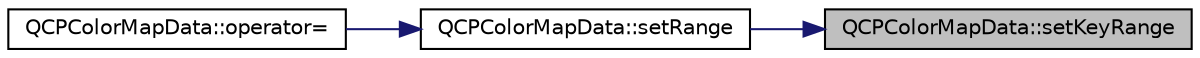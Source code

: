 digraph "QCPColorMapData::setKeyRange"
{
 // LATEX_PDF_SIZE
  edge [fontname="Helvetica",fontsize="10",labelfontname="Helvetica",labelfontsize="10"];
  node [fontname="Helvetica",fontsize="10",shape=record];
  rankdir="RL";
  Node1 [label="QCPColorMapData::setKeyRange",height=0.2,width=0.4,color="black", fillcolor="grey75", style="filled", fontcolor="black",tooltip=" "];
  Node1 -> Node2 [dir="back",color="midnightblue",fontsize="10",style="solid",fontname="Helvetica"];
  Node2 [label="QCPColorMapData::setRange",height=0.2,width=0.4,color="black", fillcolor="white", style="filled",URL="$classQCPColorMapData.html#aad9c1c7c703c1339489fc730517c83d4",tooltip=" "];
  Node2 -> Node3 [dir="back",color="midnightblue",fontsize="10",style="solid",fontname="Helvetica"];
  Node3 [label="QCPColorMapData::operator=",height=0.2,width=0.4,color="black", fillcolor="white", style="filled",URL="$classQCPColorMapData.html#afdf4dd1b2f5714234fe84709b85c2a8d",tooltip=" "];
}
